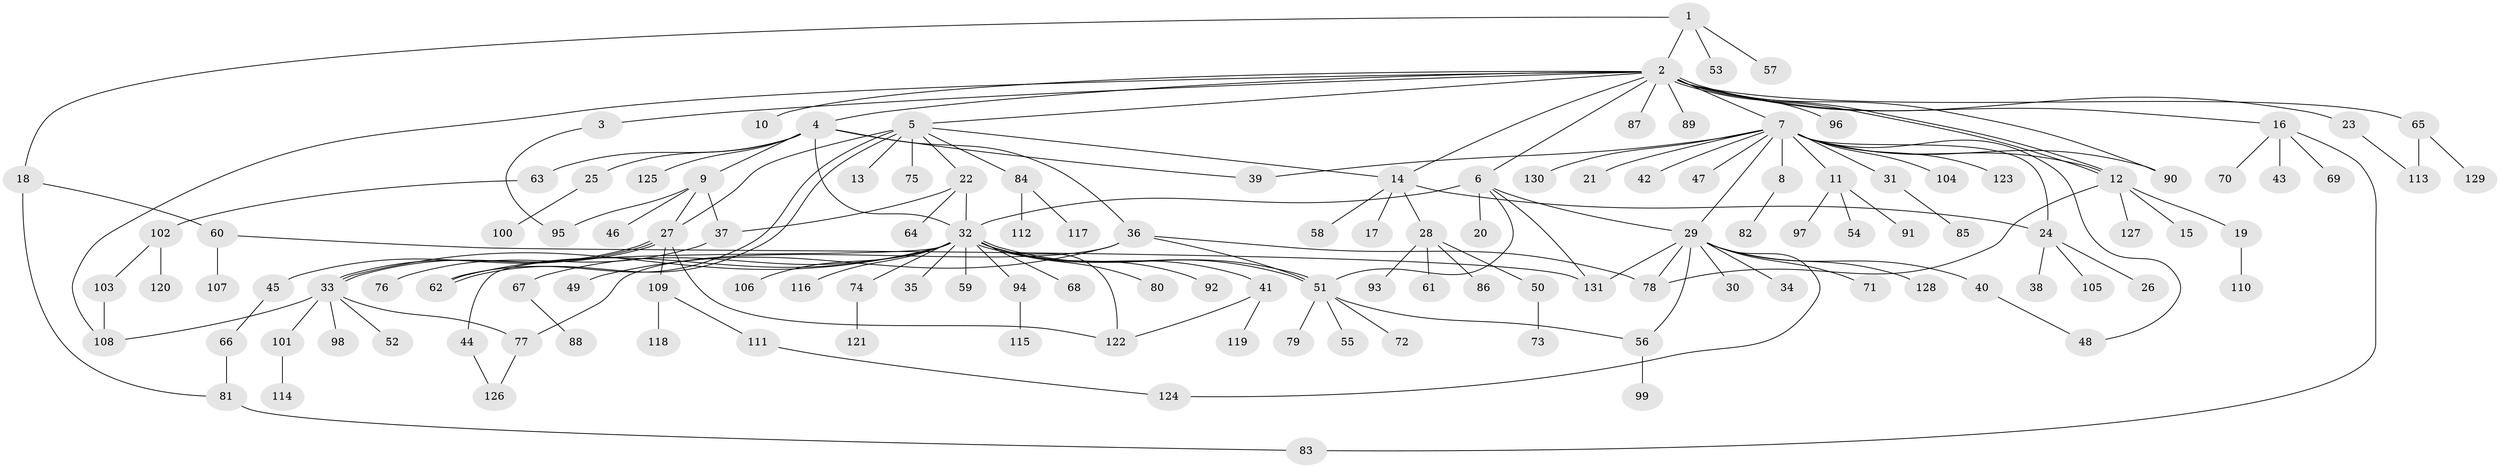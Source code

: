 // Generated by graph-tools (version 1.1) at 2025/14/03/09/25 04:14:35]
// undirected, 131 vertices, 165 edges
graph export_dot {
graph [start="1"]
  node [color=gray90,style=filled];
  1;
  2;
  3;
  4;
  5;
  6;
  7;
  8;
  9;
  10;
  11;
  12;
  13;
  14;
  15;
  16;
  17;
  18;
  19;
  20;
  21;
  22;
  23;
  24;
  25;
  26;
  27;
  28;
  29;
  30;
  31;
  32;
  33;
  34;
  35;
  36;
  37;
  38;
  39;
  40;
  41;
  42;
  43;
  44;
  45;
  46;
  47;
  48;
  49;
  50;
  51;
  52;
  53;
  54;
  55;
  56;
  57;
  58;
  59;
  60;
  61;
  62;
  63;
  64;
  65;
  66;
  67;
  68;
  69;
  70;
  71;
  72;
  73;
  74;
  75;
  76;
  77;
  78;
  79;
  80;
  81;
  82;
  83;
  84;
  85;
  86;
  87;
  88;
  89;
  90;
  91;
  92;
  93;
  94;
  95;
  96;
  97;
  98;
  99;
  100;
  101;
  102;
  103;
  104;
  105;
  106;
  107;
  108;
  109;
  110;
  111;
  112;
  113;
  114;
  115;
  116;
  117;
  118;
  119;
  120;
  121;
  122;
  123;
  124;
  125;
  126;
  127;
  128;
  129;
  130;
  131;
  1 -- 2;
  1 -- 18;
  1 -- 53;
  1 -- 57;
  2 -- 3;
  2 -- 4;
  2 -- 5;
  2 -- 6;
  2 -- 7;
  2 -- 10;
  2 -- 12;
  2 -- 12;
  2 -- 14;
  2 -- 16;
  2 -- 23;
  2 -- 65;
  2 -- 87;
  2 -- 89;
  2 -- 90;
  2 -- 96;
  2 -- 108;
  3 -- 95;
  4 -- 9;
  4 -- 25;
  4 -- 32;
  4 -- 36;
  4 -- 39;
  4 -- 63;
  4 -- 125;
  5 -- 13;
  5 -- 14;
  5 -- 22;
  5 -- 27;
  5 -- 62;
  5 -- 62;
  5 -- 75;
  5 -- 84;
  6 -- 20;
  6 -- 29;
  6 -- 32;
  6 -- 51;
  6 -- 131;
  7 -- 8;
  7 -- 11;
  7 -- 12;
  7 -- 21;
  7 -- 24;
  7 -- 29;
  7 -- 31;
  7 -- 39;
  7 -- 42;
  7 -- 47;
  7 -- 48;
  7 -- 90;
  7 -- 104;
  7 -- 123;
  7 -- 130;
  8 -- 82;
  9 -- 27;
  9 -- 37;
  9 -- 46;
  9 -- 95;
  11 -- 54;
  11 -- 91;
  11 -- 97;
  12 -- 15;
  12 -- 19;
  12 -- 78;
  12 -- 127;
  14 -- 17;
  14 -- 24;
  14 -- 28;
  14 -- 58;
  16 -- 43;
  16 -- 69;
  16 -- 70;
  16 -- 83;
  18 -- 60;
  18 -- 81;
  19 -- 110;
  22 -- 32;
  22 -- 37;
  22 -- 64;
  23 -- 113;
  24 -- 26;
  24 -- 38;
  24 -- 105;
  25 -- 100;
  27 -- 33;
  27 -- 33;
  27 -- 45;
  27 -- 109;
  27 -- 122;
  28 -- 50;
  28 -- 61;
  28 -- 86;
  28 -- 93;
  29 -- 30;
  29 -- 34;
  29 -- 40;
  29 -- 56;
  29 -- 71;
  29 -- 78;
  29 -- 124;
  29 -- 128;
  29 -- 131;
  31 -- 85;
  32 -- 33;
  32 -- 35;
  32 -- 41;
  32 -- 44;
  32 -- 51;
  32 -- 51;
  32 -- 59;
  32 -- 62;
  32 -- 67;
  32 -- 68;
  32 -- 74;
  32 -- 80;
  32 -- 92;
  32 -- 94;
  32 -- 106;
  32 -- 116;
  32 -- 122;
  33 -- 52;
  33 -- 77;
  33 -- 98;
  33 -- 101;
  33 -- 108;
  36 -- 49;
  36 -- 51;
  36 -- 77;
  36 -- 78;
  37 -- 76;
  40 -- 48;
  41 -- 119;
  41 -- 122;
  44 -- 126;
  45 -- 66;
  50 -- 73;
  51 -- 55;
  51 -- 56;
  51 -- 72;
  51 -- 79;
  56 -- 99;
  60 -- 107;
  60 -- 131;
  63 -- 102;
  65 -- 113;
  65 -- 129;
  66 -- 81;
  67 -- 88;
  74 -- 121;
  77 -- 126;
  81 -- 83;
  84 -- 112;
  84 -- 117;
  94 -- 115;
  101 -- 114;
  102 -- 103;
  102 -- 120;
  103 -- 108;
  109 -- 111;
  109 -- 118;
  111 -- 124;
}

